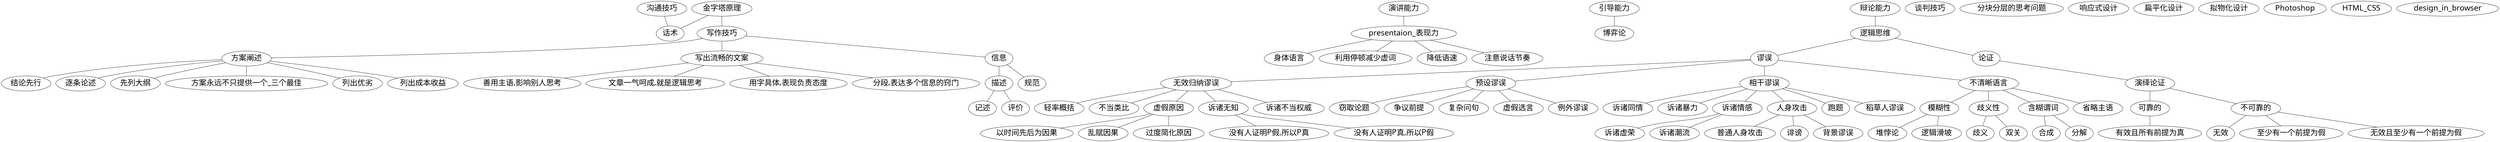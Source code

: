 graph design_and_soft_skill_knowlege_map {
  node [fontname="Verdana", fontsize= 28, size="30,30"];
  金字塔原理 -- 话术, 写作技巧;
  写作技巧 -- 方案阐述 -- 结论先行,逐条论述,先列大纲,方案永远不只提供一个_三个最佳, 列出优劣,列出成本收益;
  写作技巧 -- 写出流畅的文案 -- "善用主语,影响别人思考", "文章一气呵成,就是逻辑思考", "用字具体,表现负责态度", "分段,表达多个信息的窍门";
  写作技巧 -- 信息 -- 描述,规范;
  描述 -- 记述,评价;
  沟通技巧 -- 话术;
  presentaion_表现力 -- 身体语言,利用停顿减少虚词,降低语速,注意说话节奏; 
  演讲能力 -- presentaion_表现力;
  引导能力 -- 博弈论;
  辩论能力 -- 逻辑思维 -- 谬误,论证;
  论证 -- 演绎论证;
  谬误 -- 无效归纳谬误,预设谬误,相干谬误, 不清晰语言;
  无效归纳谬误 -- 轻率概括,不当类比,虚假原因, 诉诸无知,诉诸不当权威;
  虚假原因 -- 以时间先后为因果, 乱赋因果,过度简化原因;
  诉诸无知 -- "没有人证明P假,所以P真", "没有人证明P真,所以P假";
  预设谬误 -- 窃取论题,争议前提,复杂问句,虚假选言,例外谬误;
  相干谬误 -- 诉诸同情,诉诸暴力,诉诸情感,人身攻击,跑题,稻草人谬误;
  诉诸情感 -- 诉诸虚荣,诉诸潮流;
  人身攻击 -- 普通人身攻击,诽谤,背景谬误;
  不清晰语言 -- 模糊性, 歧义性,含糊谓词,省略主语;
  模糊性 -- 堆悖论,逻辑滑坡;
  歧义性 -- 歧义,双关;
  含糊谓词 -- 合成, 分解;
  演绎论证 -- 可靠的,不可靠的;
  可靠的 -- 有效且所有前提为真;
  不可靠的 -- 无效,至少有一个前提为假, 无效且至少有一个前提为假;
  谈判技巧;
  分块分层的思考问题;
  响应式设计;
  扁平化设计;
  拟物化设计;
  Photoshop;
  HTML_CSS;
  design_in_browser;
}	 